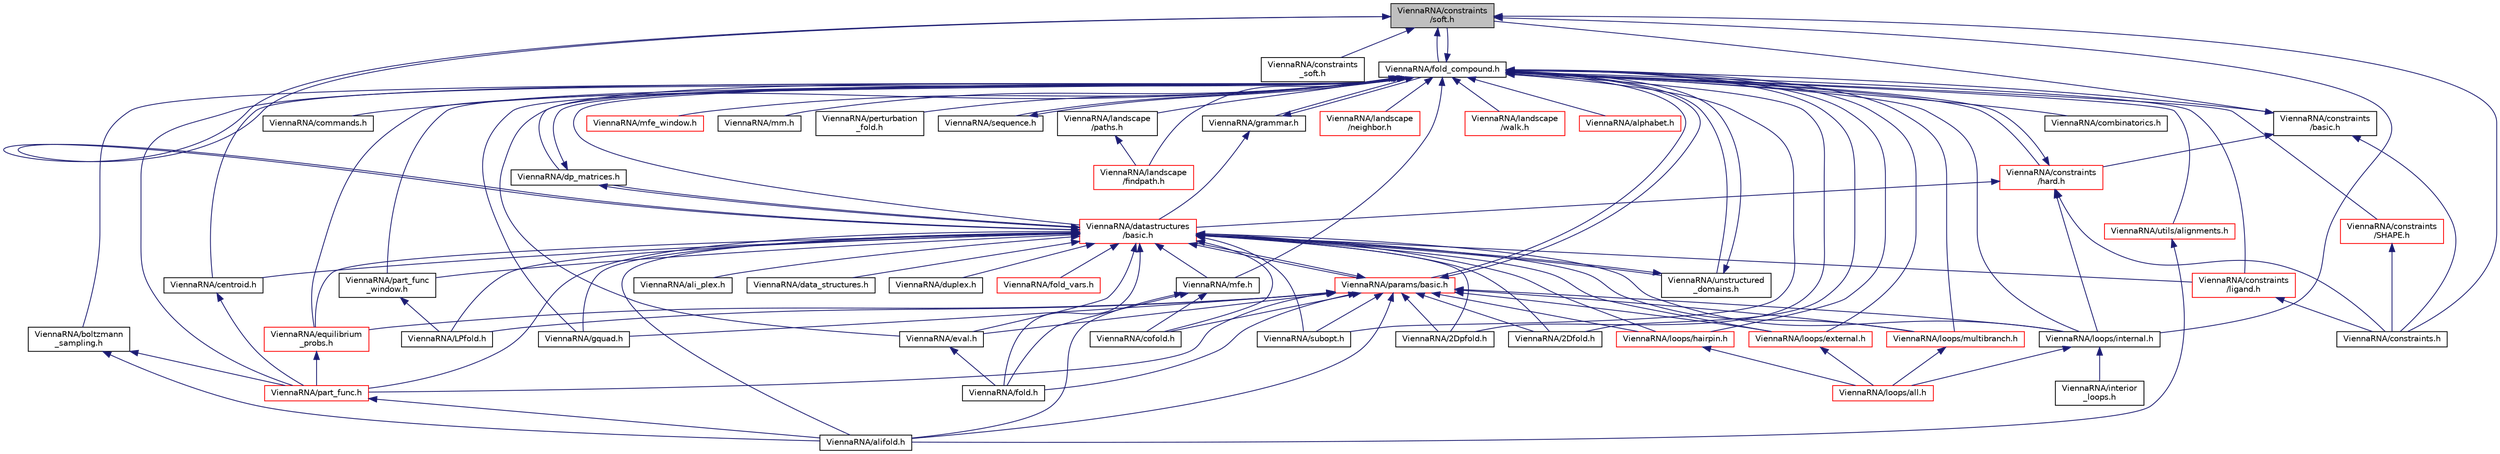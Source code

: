 digraph "ViennaRNA/constraints/soft.h"
{
 // INTERACTIVE_SVG=YES
 // LATEX_PDF_SIZE
  bgcolor="transparent";
  edge [fontname="Helvetica",fontsize="10",labelfontname="Helvetica",labelfontsize="10"];
  node [fontname="Helvetica",fontsize="10",shape=record];
  Node16 [label="ViennaRNA/constraints\l/soft.h",height=0.2,width=0.4,color="black", fillcolor="grey75", style="filled", fontcolor="black",tooltip="Functions and data structures for secondary structure soft constraints."];
  Node16 -> Node17 [dir="back",color="midnightblue",fontsize="10",style="solid",fontname="Helvetica"];
  Node17 [label="ViennaRNA/constraints.h",height=0.2,width=0.4,color="black",URL="$constraints_8h.html",tooltip="Use ViennaRNA/constraints/basic.h instead."];
  Node16 -> Node18 [dir="back",color="midnightblue",fontsize="10",style="solid",fontname="Helvetica"];
  Node18 [label="ViennaRNA/constraints\l_soft.h",height=0.2,width=0.4,color="black",URL="$constraints__soft_8h.html",tooltip="Use ViennaRNA/constraints/soft.h instead."];
  Node16 -> Node19 [dir="back",color="midnightblue",fontsize="10",style="solid",fontname="Helvetica"];
  Node19 [label="ViennaRNA/fold_compound.h",height=0.2,width=0.4,color="black",URL="$fold__compound_8h.html",tooltip="The Basic Fold Compound API."];
  Node19 -> Node20 [dir="back",color="midnightblue",fontsize="10",style="solid",fontname="Helvetica"];
  Node20 [label="ViennaRNA/2Dfold.h",height=0.2,width=0.4,color="black",URL="$2Dfold_8h.html",tooltip="MFE structures for base pair distance classes."];
  Node19 -> Node21 [dir="back",color="midnightblue",fontsize="10",style="solid",fontname="Helvetica"];
  Node21 [label="ViennaRNA/2Dpfold.h",height=0.2,width=0.4,color="black",URL="$2Dpfold_8h.html",tooltip="Partition function implementations for base pair distance classes."];
  Node19 -> Node22 [dir="back",color="midnightblue",fontsize="10",style="solid",fontname="Helvetica"];
  Node22 [label="ViennaRNA/alphabet.h",height=0.2,width=0.4,color="red",URL="$alphabet_8h.html",tooltip="Functions to process, convert, and generally handle different nucleotide and/or base pair alphabets."];
  Node19 -> Node24 [dir="back",color="midnightblue",fontsize="10",style="solid",fontname="Helvetica"];
  Node24 [label="ViennaRNA/boltzmann\l_sampling.h",height=0.2,width=0.4,color="black",URL="$boltzmann__sampling_8h.html",tooltip="Boltzmann Sampling of secondary structures from the ensemble."];
  Node24 -> Node25 [dir="back",color="midnightblue",fontsize="10",style="solid",fontname="Helvetica"];
  Node25 [label="ViennaRNA/alifold.h",height=0.2,width=0.4,color="black",URL="$alifold_8h.html",tooltip="Functions for comparative structure prediction using RNA sequence alignments."];
  Node24 -> Node26 [dir="back",color="midnightblue",fontsize="10",style="solid",fontname="Helvetica"];
  Node26 [label="ViennaRNA/part_func.h",height=0.2,width=0.4,color="red",URL="$part__func_8h.html",tooltip="Partition function implementations."];
  Node26 -> Node25 [dir="back",color="midnightblue",fontsize="10",style="solid",fontname="Helvetica"];
  Node19 -> Node28 [dir="back",color="midnightblue",fontsize="10",style="solid",fontname="Helvetica"];
  Node28 [label="ViennaRNA/centroid.h",height=0.2,width=0.4,color="black",URL="$centroid_8h.html",tooltip="Centroid structure computation."];
  Node28 -> Node26 [dir="back",color="midnightblue",fontsize="10",style="solid",fontname="Helvetica"];
  Node19 -> Node29 [dir="back",color="midnightblue",fontsize="10",style="solid",fontname="Helvetica"];
  Node29 [label="ViennaRNA/combinatorics.h",height=0.2,width=0.4,color="black",URL="$combinatorics_8h.html",tooltip="Various implementations that deal with combinatorial aspects of objects."];
  Node19 -> Node30 [dir="back",color="midnightblue",fontsize="10",style="solid",fontname="Helvetica"];
  Node30 [label="ViennaRNA/commands.h",height=0.2,width=0.4,color="black",URL="$commands_8h.html",tooltip="Parse and apply different commands that alter the behavior of secondary structure prediction and eval..."];
  Node19 -> Node31 [dir="back",color="midnightblue",fontsize="10",style="solid",fontname="Helvetica"];
  Node31 [label="ViennaRNA/dp_matrices.h",height=0.2,width=0.4,color="black",URL="$dp__matrices_8h.html",tooltip="Functions to deal with standard dynamic programming (DP) matrices."];
  Node31 -> Node19 [dir="back",color="midnightblue",fontsize="10",style="solid",fontname="Helvetica"];
  Node31 -> Node32 [dir="back",color="midnightblue",fontsize="10",style="solid",fontname="Helvetica"];
  Node32 [label="ViennaRNA/datastructures\l/basic.h",height=0.2,width=0.4,color="red",URL="$datastructures_2basic_8h.html",tooltip="Various data structures and pre-processor macros."];
  Node32 -> Node20 [dir="back",color="midnightblue",fontsize="10",style="solid",fontname="Helvetica"];
  Node32 -> Node21 [dir="back",color="midnightblue",fontsize="10",style="solid",fontname="Helvetica"];
  Node32 -> Node33 [dir="back",color="midnightblue",fontsize="10",style="solid",fontname="Helvetica"];
  Node33 [label="ViennaRNA/ali_plex.h",height=0.2,width=0.4,color="black",URL="$ali__plex_8h_source.html",tooltip=" "];
  Node32 -> Node25 [dir="back",color="midnightblue",fontsize="10",style="solid",fontname="Helvetica"];
  Node32 -> Node28 [dir="back",color="midnightblue",fontsize="10",style="solid",fontname="Helvetica"];
  Node32 -> Node34 [dir="back",color="midnightblue",fontsize="10",style="solid",fontname="Helvetica"];
  Node34 [label="ViennaRNA/cofold.h",height=0.2,width=0.4,color="black",URL="$cofold_8h.html",tooltip="MFE implementations for RNA-RNA interaction."];
  Node32 -> Node35 [dir="back",color="midnightblue",fontsize="10",style="solid",fontname="Helvetica"];
  Node35 [label="ViennaRNA/data_structures.h",height=0.2,width=0.4,color="black",URL="$data__structures_8h.html",tooltip="Use ViennaRNA/datastructures/basic.h instead."];
  Node32 -> Node31 [dir="back",color="midnightblue",fontsize="10",style="solid",fontname="Helvetica"];
  Node32 -> Node36 [dir="back",color="midnightblue",fontsize="10",style="solid",fontname="Helvetica"];
  Node36 [label="ViennaRNA/duplex.h",height=0.2,width=0.4,color="black",URL="$duplex_8h.html",tooltip="Functions for simple RNA-RNA duplex interactions."];
  Node32 -> Node37 [dir="back",color="midnightblue",fontsize="10",style="solid",fontname="Helvetica"];
  Node37 [label="ViennaRNA/equilibrium\l_probs.h",height=0.2,width=0.4,color="red",URL="$equilibrium__probs_8h.html",tooltip="Equilibrium Probability implementations."];
  Node37 -> Node26 [dir="back",color="midnightblue",fontsize="10",style="solid",fontname="Helvetica"];
  Node32 -> Node38 [dir="back",color="midnightblue",fontsize="10",style="solid",fontname="Helvetica"];
  Node38 [label="ViennaRNA/eval.h",height=0.2,width=0.4,color="black",URL="$eval_8h.html",tooltip="Functions and variables related to energy evaluation of sequence/structure pairs."];
  Node38 -> Node39 [dir="back",color="midnightblue",fontsize="10",style="solid",fontname="Helvetica"];
  Node39 [label="ViennaRNA/fold.h",height=0.2,width=0.4,color="black",URL="$fold_8h.html",tooltip="MFE calculations for single RNA sequences."];
  Node32 -> Node39 [dir="back",color="midnightblue",fontsize="10",style="solid",fontname="Helvetica"];
  Node32 -> Node40 [dir="back",color="midnightblue",fontsize="10",style="solid",fontname="Helvetica"];
  Node40 [label="ViennaRNA/fold_vars.h",height=0.2,width=0.4,color="red",URL="$fold__vars_8h.html",tooltip="Here all all declarations of the global variables used throughout RNAlib."];
  Node32 -> Node42 [dir="back",color="midnightblue",fontsize="10",style="solid",fontname="Helvetica"];
  Node42 [label="ViennaRNA/gquad.h",height=0.2,width=0.4,color="black",URL="$gquad_8h.html",tooltip="G-quadruplexes."];
  Node32 -> Node43 [dir="back",color="midnightblue",fontsize="10",style="solid",fontname="Helvetica"];
  Node43 [label="ViennaRNA/LPfold.h",height=0.2,width=0.4,color="black",URL="$LPfold_8h.html",tooltip="Partition function and equilibrium probability implementation for the sliding window algorithm."];
  Node32 -> Node45 [dir="back",color="midnightblue",fontsize="10",style="solid",fontname="Helvetica"];
  Node45 [label="ViennaRNA/mfe.h",height=0.2,width=0.4,color="black",URL="$mfe_8h.html",tooltip="Compute Minimum Free energy (MFE) and backtrace corresponding secondary structures from RNA sequence ..."];
  Node45 -> Node25 [dir="back",color="midnightblue",fontsize="10",style="solid",fontname="Helvetica"];
  Node45 -> Node34 [dir="back",color="midnightblue",fontsize="10",style="solid",fontname="Helvetica"];
  Node45 -> Node39 [dir="back",color="midnightblue",fontsize="10",style="solid",fontname="Helvetica"];
  Node32 -> Node26 [dir="back",color="midnightblue",fontsize="10",style="solid",fontname="Helvetica"];
  Node32 -> Node47 [dir="back",color="midnightblue",fontsize="10",style="solid",fontname="Helvetica"];
  Node47 [label="ViennaRNA/part_func\l_window.h",height=0.2,width=0.4,color="black",URL="$part__func__window_8h.html",tooltip="Partition function and equilibrium probability implementation for the sliding window algorithm."];
  Node47 -> Node43 [dir="back",color="midnightblue",fontsize="10",style="solid",fontname="Helvetica"];
  Node32 -> Node53 [dir="back",color="midnightblue",fontsize="10",style="solid",fontname="Helvetica"];
  Node53 [label="ViennaRNA/subopt.h",height=0.2,width=0.4,color="black",URL="$subopt_8h.html",tooltip="RNAsubopt and density of states declarations."];
  Node32 -> Node54 [dir="back",color="midnightblue",fontsize="10",style="solid",fontname="Helvetica"];
  Node54 [label="ViennaRNA/unstructured\l_domains.h",height=0.2,width=0.4,color="black",URL="$unstructured__domains_8h.html",tooltip="Functions to modify unstructured domains, e.g. to incorporate ligands binding to unpaired stretches."];
  Node54 -> Node19 [dir="back",color="midnightblue",fontsize="10",style="solid",fontname="Helvetica"];
  Node54 -> Node32 [dir="back",color="midnightblue",fontsize="10",style="solid",fontname="Helvetica"];
  Node32 -> Node55 [dir="back",color="midnightblue",fontsize="10",style="solid",fontname="Helvetica"];
  Node55 [label="ViennaRNA/params/basic.h",height=0.2,width=0.4,color="red",URL="$params_2basic_8h.html",tooltip="Functions to deal with sets of energy parameters."];
  Node55 -> Node20 [dir="back",color="midnightblue",fontsize="10",style="solid",fontname="Helvetica"];
  Node55 -> Node21 [dir="back",color="midnightblue",fontsize="10",style="solid",fontname="Helvetica"];
  Node55 -> Node25 [dir="back",color="midnightblue",fontsize="10",style="solid",fontname="Helvetica"];
  Node55 -> Node34 [dir="back",color="midnightblue",fontsize="10",style="solid",fontname="Helvetica"];
  Node55 -> Node37 [dir="back",color="midnightblue",fontsize="10",style="solid",fontname="Helvetica"];
  Node55 -> Node38 [dir="back",color="midnightblue",fontsize="10",style="solid",fontname="Helvetica"];
  Node55 -> Node39 [dir="back",color="midnightblue",fontsize="10",style="solid",fontname="Helvetica"];
  Node55 -> Node19 [dir="back",color="midnightblue",fontsize="10",style="solid",fontname="Helvetica"];
  Node55 -> Node42 [dir="back",color="midnightblue",fontsize="10",style="solid",fontname="Helvetica"];
  Node55 -> Node43 [dir="back",color="midnightblue",fontsize="10",style="solid",fontname="Helvetica"];
  Node55 -> Node26 [dir="back",color="midnightblue",fontsize="10",style="solid",fontname="Helvetica"];
  Node55 -> Node53 [dir="back",color="midnightblue",fontsize="10",style="solid",fontname="Helvetica"];
  Node55 -> Node58 [dir="back",color="midnightblue",fontsize="10",style="solid",fontname="Helvetica"];
  Node58 [label="ViennaRNA/loops/external.h",height=0.2,width=0.4,color="red",URL="$external_8h.html",tooltip="Energy evaluation of exterior loops for MFE and partition function calculations."];
  Node58 -> Node60 [dir="back",color="midnightblue",fontsize="10",style="solid",fontname="Helvetica"];
  Node60 [label="ViennaRNA/loops/all.h",height=0.2,width=0.4,color="red",URL="$all_8h.html",tooltip="Energy evaluation for MFE and partition function calculations."];
  Node55 -> Node62 [dir="back",color="midnightblue",fontsize="10",style="solid",fontname="Helvetica"];
  Node62 [label="ViennaRNA/loops/hairpin.h",height=0.2,width=0.4,color="red",URL="$hairpin_8h.html",tooltip="Energy evaluation of hairpin loops for MFE and partition function calculations."];
  Node62 -> Node60 [dir="back",color="midnightblue",fontsize="10",style="solid",fontname="Helvetica"];
  Node55 -> Node64 [dir="back",color="midnightblue",fontsize="10",style="solid",fontname="Helvetica"];
  Node64 [label="ViennaRNA/loops/internal.h",height=0.2,width=0.4,color="black",URL="$internal_8h.html",tooltip="Energy evaluation of interior loops for MFE and partition function calculations."];
  Node64 -> Node65 [dir="back",color="midnightblue",fontsize="10",style="solid",fontname="Helvetica"];
  Node65 [label="ViennaRNA/interior\l_loops.h",height=0.2,width=0.4,color="black",URL="$interior__loops_8h.html",tooltip="Use ViennaRNA/loops/internal.h instead."];
  Node64 -> Node60 [dir="back",color="midnightblue",fontsize="10",style="solid",fontname="Helvetica"];
  Node55 -> Node66 [dir="back",color="midnightblue",fontsize="10",style="solid",fontname="Helvetica"];
  Node66 [label="ViennaRNA/loops/multibranch.h",height=0.2,width=0.4,color="red",URL="$multibranch_8h.html",tooltip="Energy evaluation of multibranch loops for MFE and partition function calculations."];
  Node66 -> Node60 [dir="back",color="midnightblue",fontsize="10",style="solid",fontname="Helvetica"];
  Node55 -> Node32 [dir="back",color="midnightblue",fontsize="10",style="solid",fontname="Helvetica"];
  Node32 -> Node58 [dir="back",color="midnightblue",fontsize="10",style="solid",fontname="Helvetica"];
  Node32 -> Node62 [dir="back",color="midnightblue",fontsize="10",style="solid",fontname="Helvetica"];
  Node32 -> Node64 [dir="back",color="midnightblue",fontsize="10",style="solid",fontname="Helvetica"];
  Node32 -> Node66 [dir="back",color="midnightblue",fontsize="10",style="solid",fontname="Helvetica"];
  Node32 -> Node68 [dir="back",color="midnightblue",fontsize="10",style="solid",fontname="Helvetica"];
  Node68 [label="ViennaRNA/constraints\l/ligand.h",height=0.2,width=0.4,color="red",URL="$ligand_8h.html",tooltip="Functions for incorporation of ligands binding to hairpin and interior loop motifs using the soft con..."];
  Node68 -> Node17 [dir="back",color="midnightblue",fontsize="10",style="solid",fontname="Helvetica"];
  Node32 -> Node16 [dir="back",color="midnightblue",fontsize="10",style="solid",fontname="Helvetica"];
  Node19 -> Node37 [dir="back",color="midnightblue",fontsize="10",style="solid",fontname="Helvetica"];
  Node19 -> Node38 [dir="back",color="midnightblue",fontsize="10",style="solid",fontname="Helvetica"];
  Node19 -> Node42 [dir="back",color="midnightblue",fontsize="10",style="solid",fontname="Helvetica"];
  Node19 -> Node85 [dir="back",color="midnightblue",fontsize="10",style="solid",fontname="Helvetica"];
  Node85 [label="ViennaRNA/grammar.h",height=0.2,width=0.4,color="black",URL="$grammar_8h.html",tooltip="Implementations for the RNA folding grammar."];
  Node85 -> Node19 [dir="back",color="midnightblue",fontsize="10",style="solid",fontname="Helvetica"];
  Node85 -> Node32 [dir="back",color="midnightblue",fontsize="10",style="solid",fontname="Helvetica"];
  Node19 -> Node45 [dir="back",color="midnightblue",fontsize="10",style="solid",fontname="Helvetica"];
  Node19 -> Node86 [dir="back",color="midnightblue",fontsize="10",style="solid",fontname="Helvetica"];
  Node86 [label="ViennaRNA/mfe_window.h",height=0.2,width=0.4,color="red",URL="$mfe__window_8h.html",tooltip="Compute local Minimum Free Energy (MFE) using a sliding window approach and backtrace corresponding s..."];
  Node19 -> Node88 [dir="back",color="midnightblue",fontsize="10",style="solid",fontname="Helvetica"];
  Node88 [label="ViennaRNA/mm.h",height=0.2,width=0.4,color="black",URL="$mm_8h.html",tooltip="Several Maximum Matching implementations."];
  Node19 -> Node26 [dir="back",color="midnightblue",fontsize="10",style="solid",fontname="Helvetica"];
  Node19 -> Node47 [dir="back",color="midnightblue",fontsize="10",style="solid",fontname="Helvetica"];
  Node19 -> Node89 [dir="back",color="midnightblue",fontsize="10",style="solid",fontname="Helvetica"];
  Node89 [label="ViennaRNA/perturbation\l_fold.h",height=0.2,width=0.4,color="black",URL="$perturbation__fold_8h.html",tooltip="Find a vector of perturbation energies that minimizes the discripancies between predicted and observe..."];
  Node19 -> Node90 [dir="back",color="midnightblue",fontsize="10",style="solid",fontname="Helvetica"];
  Node90 [label="ViennaRNA/sequence.h",height=0.2,width=0.4,color="black",URL="$sequence_8h.html",tooltip="Functions and data structures related to sequence representations ,."];
  Node90 -> Node19 [dir="back",color="midnightblue",fontsize="10",style="solid",fontname="Helvetica"];
  Node19 -> Node53 [dir="back",color="midnightblue",fontsize="10",style="solid",fontname="Helvetica"];
  Node19 -> Node54 [dir="back",color="midnightblue",fontsize="10",style="solid",fontname="Helvetica"];
  Node19 -> Node55 [dir="back",color="midnightblue",fontsize="10",style="solid",fontname="Helvetica"];
  Node19 -> Node58 [dir="back",color="midnightblue",fontsize="10",style="solid",fontname="Helvetica"];
  Node19 -> Node62 [dir="back",color="midnightblue",fontsize="10",style="solid",fontname="Helvetica"];
  Node19 -> Node64 [dir="back",color="midnightblue",fontsize="10",style="solid",fontname="Helvetica"];
  Node19 -> Node66 [dir="back",color="midnightblue",fontsize="10",style="solid",fontname="Helvetica"];
  Node19 -> Node91 [dir="back",color="midnightblue",fontsize="10",style="solid",fontname="Helvetica"];
  Node91 [label="ViennaRNA/constraints\l/basic.h",height=0.2,width=0.4,color="black",URL="$constraints_2basic_8h.html",tooltip="Functions and data structures for constraining secondary structure predictions and evaluation."];
  Node91 -> Node17 [dir="back",color="midnightblue",fontsize="10",style="solid",fontname="Helvetica"];
  Node91 -> Node92 [dir="back",color="midnightblue",fontsize="10",style="solid",fontname="Helvetica"];
  Node92 [label="ViennaRNA/constraints\l/hard.h",height=0.2,width=0.4,color="red",URL="$hard_8h.html",tooltip="Functions and data structures for handling of secondary structure hard constraints."];
  Node92 -> Node17 [dir="back",color="midnightblue",fontsize="10",style="solid",fontname="Helvetica"];
  Node92 -> Node19 [dir="back",color="midnightblue",fontsize="10",style="solid",fontname="Helvetica"];
  Node92 -> Node64 [dir="back",color="midnightblue",fontsize="10",style="solid",fontname="Helvetica"];
  Node92 -> Node32 [dir="back",color="midnightblue",fontsize="10",style="solid",fontname="Helvetica"];
  Node91 -> Node16 [dir="back",color="midnightblue",fontsize="10",style="solid",fontname="Helvetica"];
  Node19 -> Node92 [dir="back",color="midnightblue",fontsize="10",style="solid",fontname="Helvetica"];
  Node19 -> Node68 [dir="back",color="midnightblue",fontsize="10",style="solid",fontname="Helvetica"];
  Node19 -> Node94 [dir="back",color="midnightblue",fontsize="10",style="solid",fontname="Helvetica"];
  Node94 [label="ViennaRNA/constraints\l/SHAPE.h",height=0.2,width=0.4,color="red",URL="$SHAPE_8h.html",tooltip="This module provides function to incorporate SHAPE reactivity data into the folding recursions by mea..."];
  Node94 -> Node17 [dir="back",color="midnightblue",fontsize="10",style="solid",fontname="Helvetica"];
  Node19 -> Node16 [dir="back",color="midnightblue",fontsize="10",style="solid",fontname="Helvetica"];
  Node19 -> Node96 [dir="back",color="midnightblue",fontsize="10",style="solid",fontname="Helvetica"];
  Node96 [label="ViennaRNA/landscape\l/findpath.h",height=0.2,width=0.4,color="red",URL="$landscape_2findpath_8h.html",tooltip="A breadth-first search heuristic for optimal direct folding paths."];
  Node19 -> Node98 [dir="back",color="midnightblue",fontsize="10",style="solid",fontname="Helvetica"];
  Node98 [label="ViennaRNA/landscape\l/neighbor.h",height=0.2,width=0.4,color="red",URL="$landscape_2neighbor_8h.html",tooltip="Methods to compute the neighbors of an RNA secondary structure."];
  Node19 -> Node101 [dir="back",color="midnightblue",fontsize="10",style="solid",fontname="Helvetica"];
  Node101 [label="ViennaRNA/landscape\l/paths.h",height=0.2,width=0.4,color="black",URL="$paths_8h.html",tooltip="API for computing (optimal) (re-)folding paths between secondary structures."];
  Node101 -> Node96 [dir="back",color="midnightblue",fontsize="10",style="solid",fontname="Helvetica"];
  Node19 -> Node102 [dir="back",color="midnightblue",fontsize="10",style="solid",fontname="Helvetica"];
  Node102 [label="ViennaRNA/landscape\l/walk.h",height=0.2,width=0.4,color="red",URL="$landscape_2walk_8h.html",tooltip="Methods to generate particular paths such as gradient or random walks through the energy landscape of..."];
  Node19 -> Node103 [dir="back",color="midnightblue",fontsize="10",style="solid",fontname="Helvetica"];
  Node103 [label="ViennaRNA/utils/alignments.h",height=0.2,width=0.4,color="red",URL="$utils_2alignments_8h.html",tooltip="Various utility- and helper-functions for sequence alignments and comparative structure prediction."];
  Node103 -> Node25 [dir="back",color="midnightblue",fontsize="10",style="solid",fontname="Helvetica"];
  Node19 -> Node32 [dir="back",color="midnightblue",fontsize="10",style="solid",fontname="Helvetica"];
  Node16 -> Node64 [dir="back",color="midnightblue",fontsize="10",style="solid",fontname="Helvetica"];
  Node16 -> Node32 [dir="back",color="midnightblue",fontsize="10",style="solid",fontname="Helvetica"];
}
